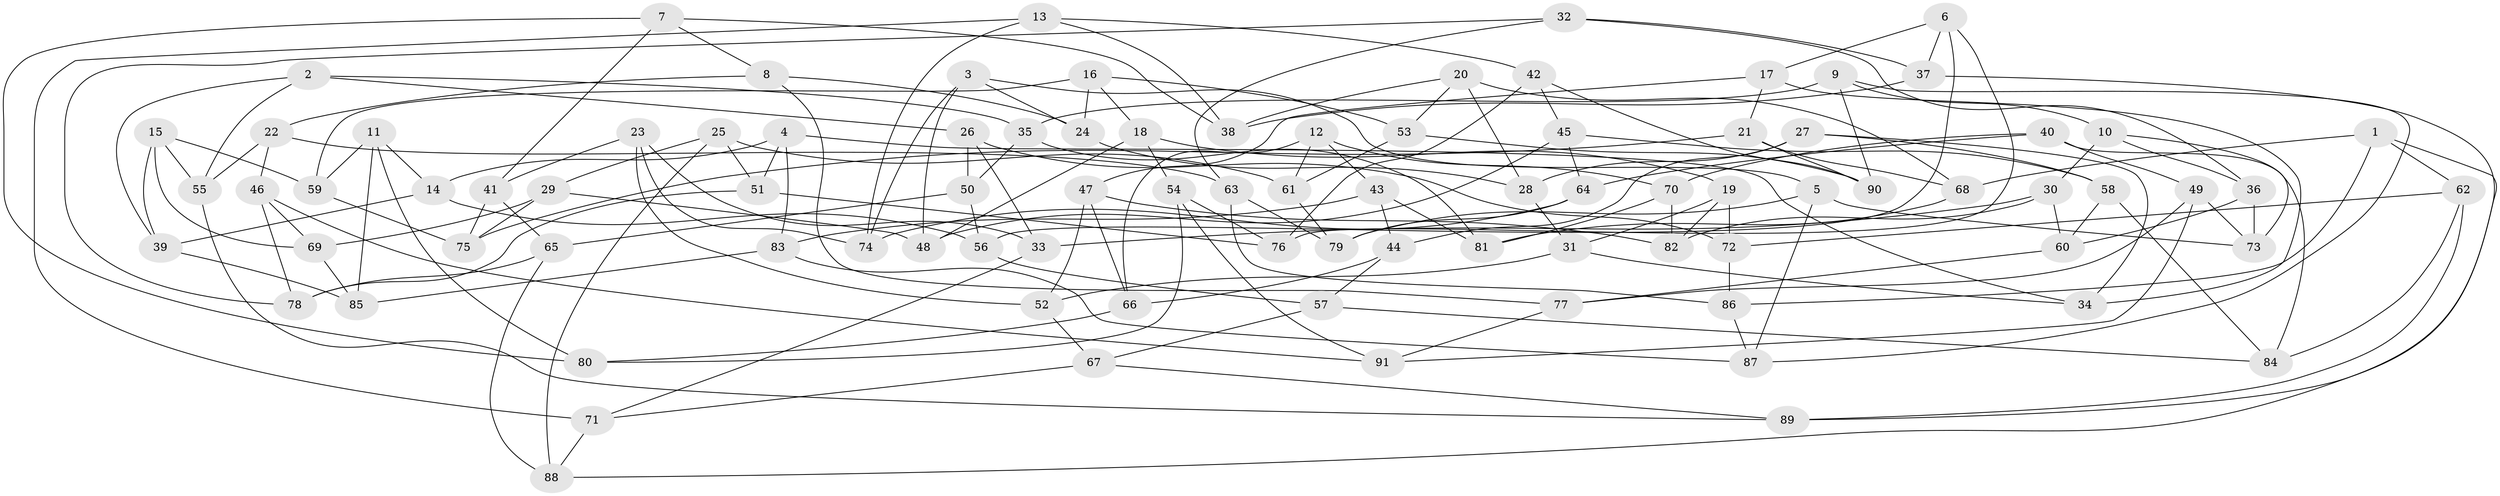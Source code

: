 // coarse degree distribution, {5: 0.2972972972972973, 8: 0.10810810810810811, 7: 0.1891891891891892, 6: 0.35135135135135137, 4: 0.05405405405405406}
// Generated by graph-tools (version 1.1) at 2025/38/03/04/25 23:38:04]
// undirected, 91 vertices, 182 edges
graph export_dot {
  node [color=gray90,style=filled];
  1;
  2;
  3;
  4;
  5;
  6;
  7;
  8;
  9;
  10;
  11;
  12;
  13;
  14;
  15;
  16;
  17;
  18;
  19;
  20;
  21;
  22;
  23;
  24;
  25;
  26;
  27;
  28;
  29;
  30;
  31;
  32;
  33;
  34;
  35;
  36;
  37;
  38;
  39;
  40;
  41;
  42;
  43;
  44;
  45;
  46;
  47;
  48;
  49;
  50;
  51;
  52;
  53;
  54;
  55;
  56;
  57;
  58;
  59;
  60;
  61;
  62;
  63;
  64;
  65;
  66;
  67;
  68;
  69;
  70;
  71;
  72;
  73;
  74;
  75;
  76;
  77;
  78;
  79;
  80;
  81;
  82;
  83;
  84;
  85;
  86;
  87;
  88;
  89;
  90;
  91;
  1 -- 86;
  1 -- 62;
  1 -- 68;
  1 -- 88;
  2 -- 55;
  2 -- 26;
  2 -- 35;
  2 -- 39;
  3 -- 48;
  3 -- 24;
  3 -- 74;
  3 -- 5;
  4 -- 51;
  4 -- 34;
  4 -- 14;
  4 -- 83;
  5 -- 87;
  5 -- 79;
  5 -- 73;
  6 -- 56;
  6 -- 17;
  6 -- 76;
  6 -- 37;
  7 -- 38;
  7 -- 80;
  7 -- 8;
  7 -- 41;
  8 -- 77;
  8 -- 22;
  8 -- 24;
  9 -- 35;
  9 -- 90;
  9 -- 10;
  9 -- 87;
  10 -- 36;
  10 -- 30;
  10 -- 73;
  11 -- 80;
  11 -- 59;
  11 -- 14;
  11 -- 85;
  12 -- 66;
  12 -- 43;
  12 -- 70;
  12 -- 61;
  13 -- 42;
  13 -- 38;
  13 -- 71;
  13 -- 74;
  14 -- 56;
  14 -- 39;
  15 -- 55;
  15 -- 39;
  15 -- 59;
  15 -- 69;
  16 -- 59;
  16 -- 18;
  16 -- 24;
  16 -- 53;
  17 -- 47;
  17 -- 21;
  17 -- 34;
  18 -- 54;
  18 -- 48;
  18 -- 19;
  19 -- 82;
  19 -- 31;
  19 -- 72;
  20 -- 28;
  20 -- 68;
  20 -- 38;
  20 -- 53;
  21 -- 75;
  21 -- 90;
  21 -- 68;
  22 -- 55;
  22 -- 46;
  22 -- 63;
  23 -- 41;
  23 -- 52;
  23 -- 74;
  23 -- 33;
  24 -- 28;
  25 -- 51;
  25 -- 29;
  25 -- 88;
  25 -- 61;
  26 -- 50;
  26 -- 33;
  26 -- 72;
  27 -- 58;
  27 -- 44;
  27 -- 28;
  27 -- 34;
  28 -- 31;
  29 -- 75;
  29 -- 69;
  29 -- 48;
  30 -- 60;
  30 -- 33;
  30 -- 82;
  31 -- 52;
  31 -- 34;
  32 -- 37;
  32 -- 63;
  32 -- 78;
  32 -- 36;
  33 -- 71;
  35 -- 81;
  35 -- 50;
  36 -- 60;
  36 -- 73;
  37 -- 89;
  37 -- 38;
  39 -- 85;
  40 -- 49;
  40 -- 70;
  40 -- 64;
  40 -- 84;
  41 -- 65;
  41 -- 75;
  42 -- 90;
  42 -- 76;
  42 -- 45;
  43 -- 81;
  43 -- 44;
  43 -- 83;
  44 -- 57;
  44 -- 66;
  45 -- 64;
  45 -- 58;
  45 -- 48;
  46 -- 78;
  46 -- 69;
  46 -- 91;
  47 -- 66;
  47 -- 82;
  47 -- 52;
  49 -- 73;
  49 -- 77;
  49 -- 91;
  50 -- 56;
  50 -- 65;
  51 -- 78;
  51 -- 76;
  52 -- 67;
  53 -- 90;
  53 -- 61;
  54 -- 91;
  54 -- 80;
  54 -- 76;
  55 -- 89;
  56 -- 57;
  57 -- 84;
  57 -- 67;
  58 -- 84;
  58 -- 60;
  59 -- 75;
  60 -- 77;
  61 -- 79;
  62 -- 72;
  62 -- 89;
  62 -- 84;
  63 -- 86;
  63 -- 79;
  64 -- 79;
  64 -- 74;
  65 -- 88;
  65 -- 78;
  66 -- 80;
  67 -- 89;
  67 -- 71;
  68 -- 81;
  69 -- 85;
  70 -- 81;
  70 -- 82;
  71 -- 88;
  72 -- 86;
  77 -- 91;
  83 -- 87;
  83 -- 85;
  86 -- 87;
}
